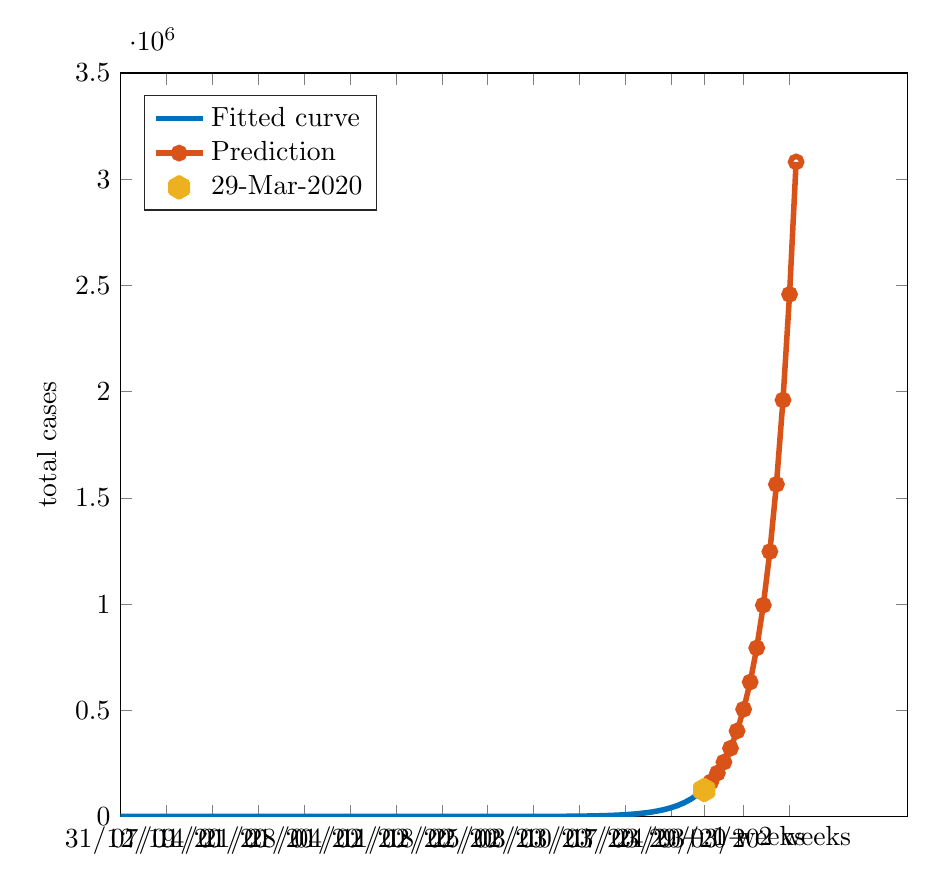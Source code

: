 % This file was created by matlab2tikz.
% Minimal pgfplots version: 1.3
%
\definecolor{mycolor1}{rgb}{0.0,0.447,0.741}%
\definecolor{mycolor2}{rgb}{0.85,0.325,0.098}%
\definecolor{mycolor3}{rgb}{0.929,0.694,0.125}%
%
\begin{tikzpicture}

\begin{axis}[%
width=10cm,
height=9.442cm,
at={(0cm,0cm)},
scale only axis,
xmin=0,
xmax=120,
xtick={0,7,14,21,28,35,42,49,56,63,70,77,84,89,95,102},
xticklabels={{31/12/19},{07/01/20},{14/01/20},{21/01/20},{28/01/20},{04/02/20},{11/02/20},{18/02/20},{25/02/20},{03/03/20},{10/03/20},{17/03/20},{24/03/20},{29/03/20},{+ 1 weeks},{+ 2 weeks}},
ymin=0,
ymax=3500000,
ylabel={total cases},
legend style={at={(0.03,0.97)},anchor=north west,legend cell align=left,align=left,draw=white!15!black}
]
\addplot [color=mycolor1,solid,line width=2.0pt]
  table[row sep=crcr]{%
0	0.0\\
1	0.0\\
2	0.0\\
3	0.0\\
4	0.001\\
5	0.001\\
6	0.001\\
7	0.001\\
8	0.001\\
9	0.002\\
10	0.002\\
11	0.003\\
12	0.004\\
13	0.004\\
14	0.006\\
15	0.007\\
16	0.009\\
17	0.011\\
18	0.014\\
19	0.017\\
20	0.022\\
21	0.027\\
22	0.034\\
23	0.043\\
24	0.054\\
25	0.067\\
26	0.085\\
27	0.106\\
28	0.133\\
29	0.167\\
30	0.209\\
31	0.262\\
32	0.328\\
33	0.411\\
34	0.516\\
35	0.647\\
36	0.811\\
37	1.017\\
38	1.275\\
39	1.598\\
40	2.003\\
41	2.512\\
42	3.149\\
43	3.948\\
44	4.95\\
45	6.206\\
46	7.781\\
47	9.755\\
48	12.23\\
49	15.333\\
50	19.224\\
51	24.102\\
52	30.217\\
53	37.885\\
54	47.498\\
55	59.55\\
56	74.66\\
57	93.604\\
58	117.354\\
59	147.132\\
60	184.464\\
61	231.27\\
62	289.952\\
63	363.524\\
64	455.764\\
65	571.408\\
66	716.397\\
67	898.174\\
68	1126.074\\
69	1411.802\\
70	1770.03\\
71	2219.154\\
72	2782.238\\
73	3488.197\\
74	4373.286\\
75	5482.955\\
76	6874.189\\
77	8618.432\\
78	10805.256\\
79	13546.96\\
80	16984.34\\
81	21293.912\\
82	26696.988\\
83	33471.029\\
84	41963.902\\
85	52611.74\\
86	65961.339\\
87	82698.24\\
88	103681.928\\
89	129989.977\\
};
\addlegendentry{Fitted curve};

\addplot [color=mycolor2,solid,line width=2.0pt,mark=o,mark options={solid}]
  table[row sep=crcr]{%
89	129990\\
90	162973\\
91	204326\\
92	256171\\
93	321172\\
94	402665\\
95	504836\\
96	632933\\
97	793532\\
98	994881\\
99	1247320\\
100	1563812\\
101	1960611\\
102	2458093\\
103	3081804\\
};
\addlegendentry{Prediction};

\addplot [color=mycolor3,line width=8.0pt,only marks,mark=asterisk,mark options={solid}]
  table[row sep=crcr]{%
89	124665\\
};
\addlegendentry{29-Mar-2020};

\end{axis}
\end{tikzpicture}%